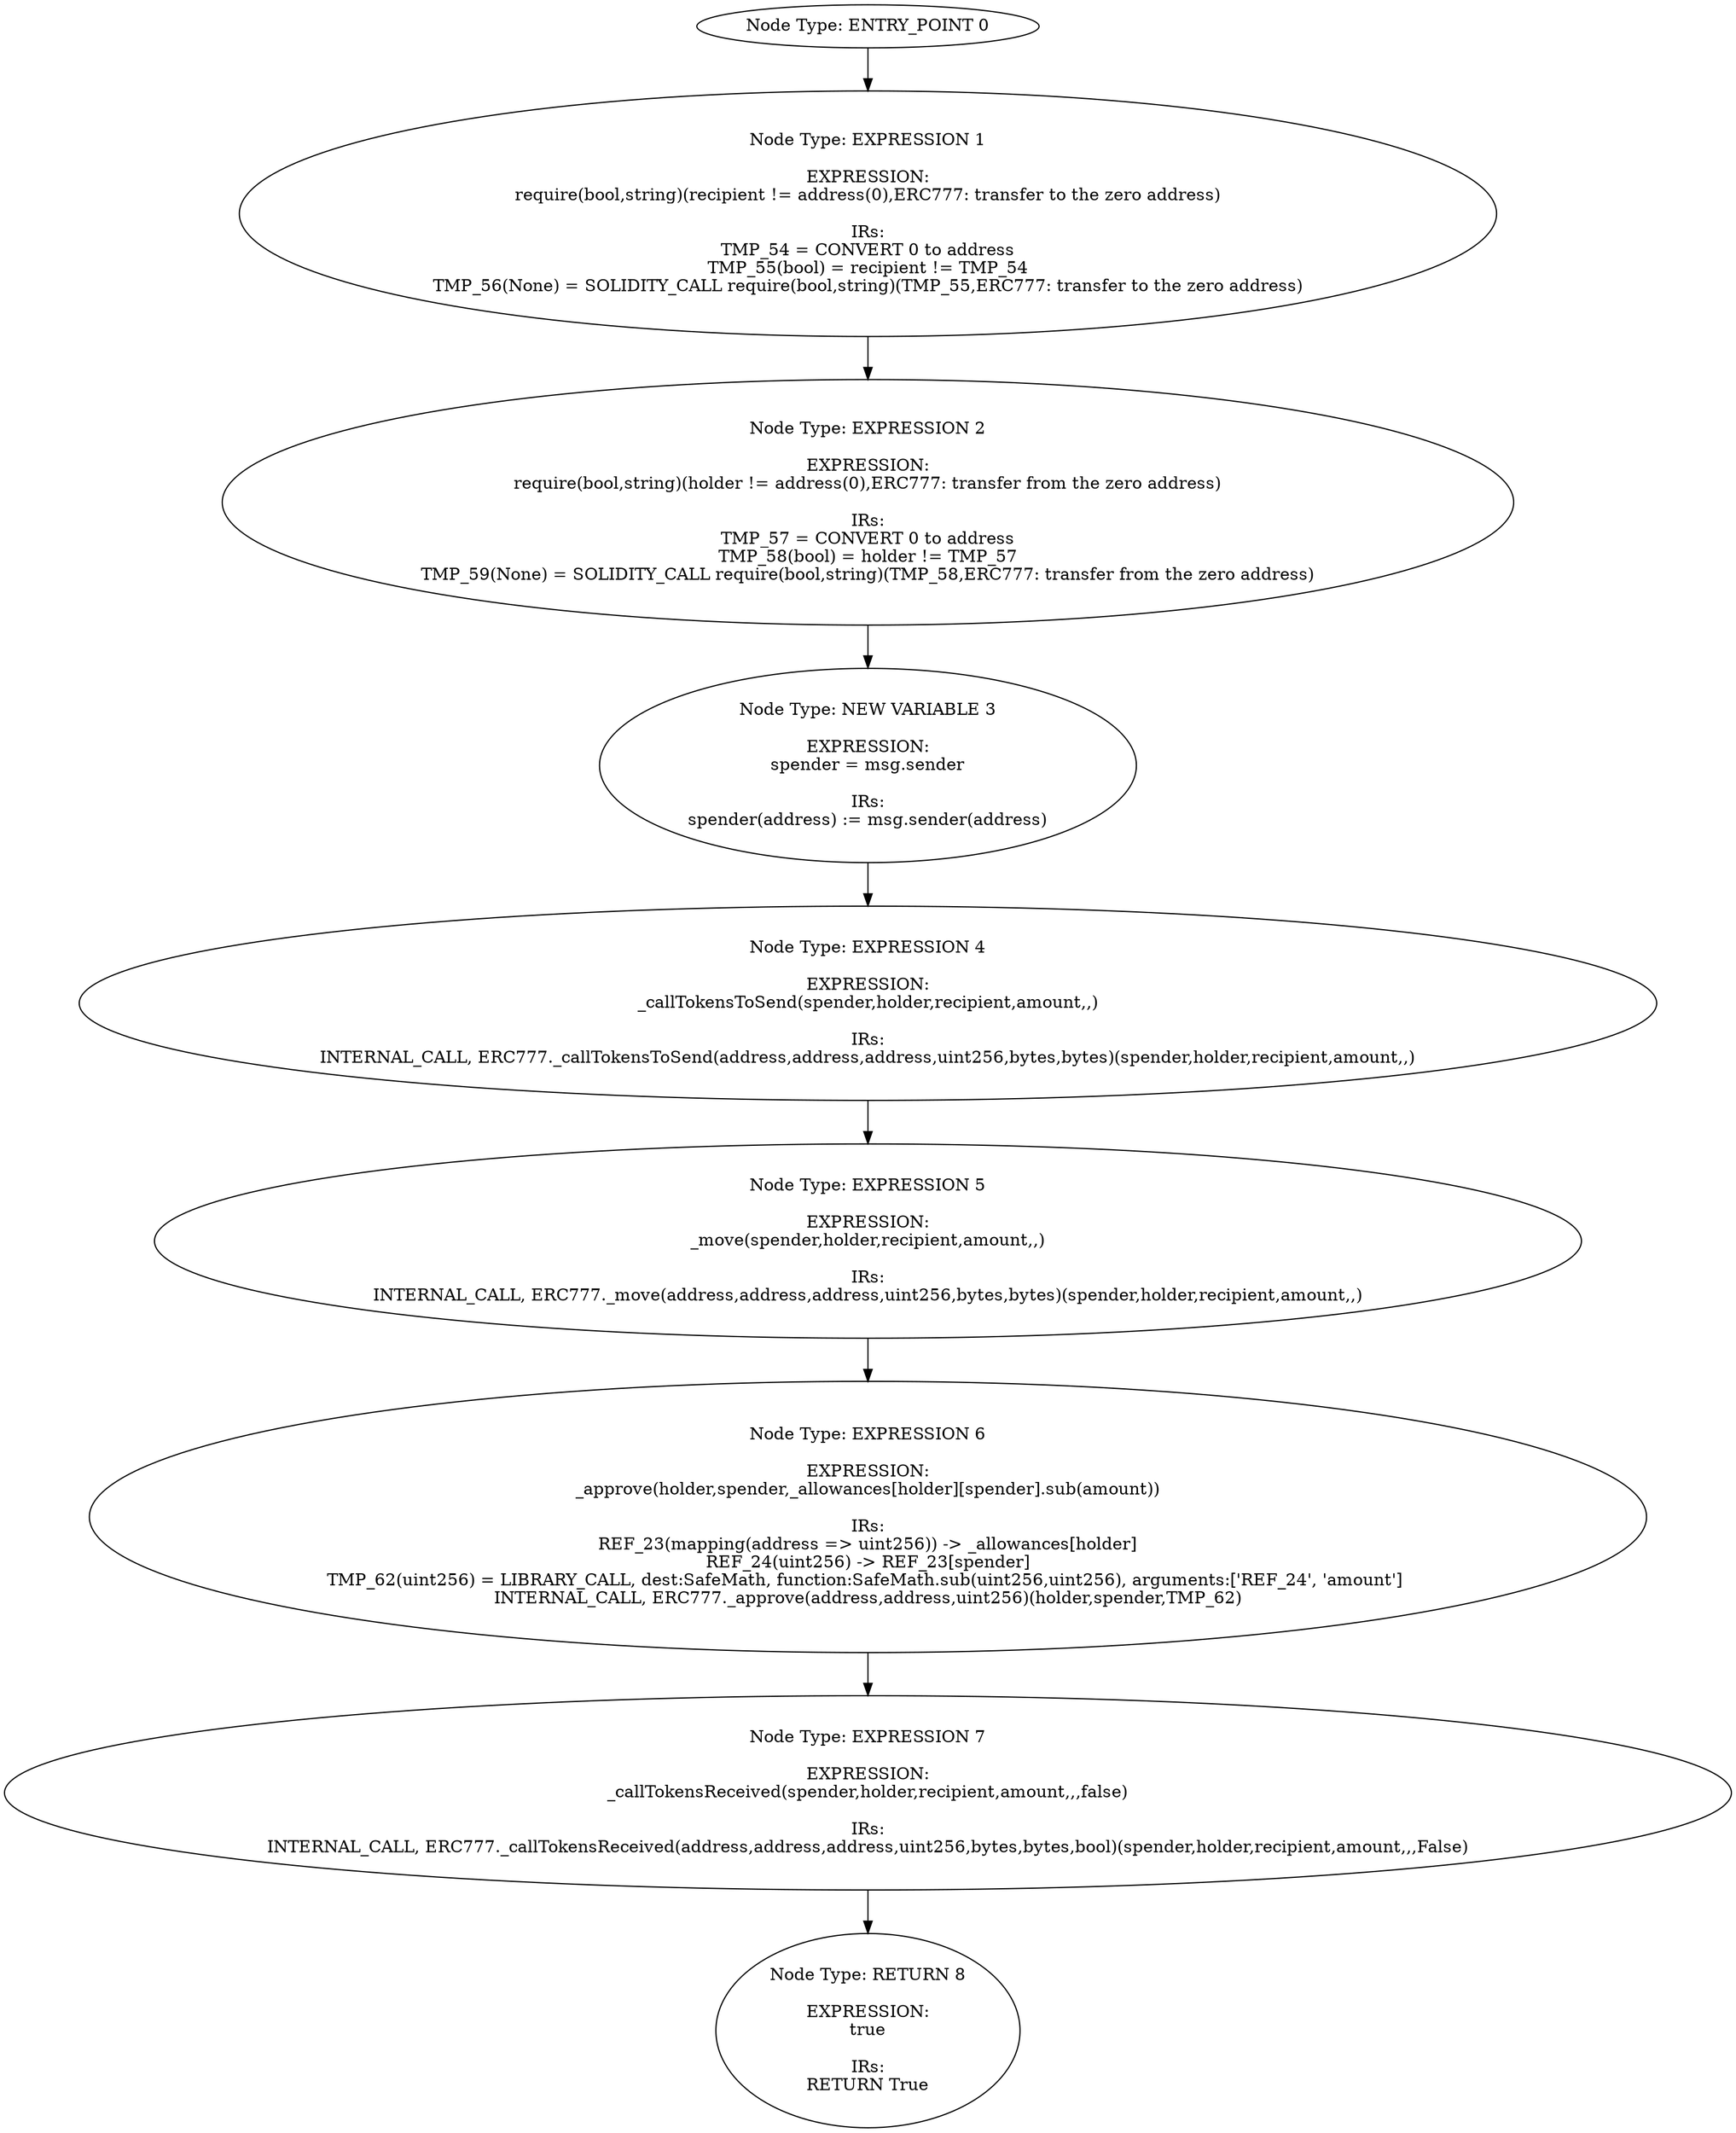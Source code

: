 digraph{
0[label="Node Type: ENTRY_POINT 0
"];
0->1;
1[label="Node Type: EXPRESSION 1

EXPRESSION:
require(bool,string)(recipient != address(0),ERC777: transfer to the zero address)

IRs:
TMP_54 = CONVERT 0 to address
TMP_55(bool) = recipient != TMP_54
TMP_56(None) = SOLIDITY_CALL require(bool,string)(TMP_55,ERC777: transfer to the zero address)"];
1->2;
2[label="Node Type: EXPRESSION 2

EXPRESSION:
require(bool,string)(holder != address(0),ERC777: transfer from the zero address)

IRs:
TMP_57 = CONVERT 0 to address
TMP_58(bool) = holder != TMP_57
TMP_59(None) = SOLIDITY_CALL require(bool,string)(TMP_58,ERC777: transfer from the zero address)"];
2->3;
3[label="Node Type: NEW VARIABLE 3

EXPRESSION:
spender = msg.sender

IRs:
spender(address) := msg.sender(address)"];
3->4;
4[label="Node Type: EXPRESSION 4

EXPRESSION:
_callTokensToSend(spender,holder,recipient,amount,,)

IRs:
INTERNAL_CALL, ERC777._callTokensToSend(address,address,address,uint256,bytes,bytes)(spender,holder,recipient,amount,,)"];
4->5;
5[label="Node Type: EXPRESSION 5

EXPRESSION:
_move(spender,holder,recipient,amount,,)

IRs:
INTERNAL_CALL, ERC777._move(address,address,address,uint256,bytes,bytes)(spender,holder,recipient,amount,,)"];
5->6;
6[label="Node Type: EXPRESSION 6

EXPRESSION:
_approve(holder,spender,_allowances[holder][spender].sub(amount))

IRs:
REF_23(mapping(address => uint256)) -> _allowances[holder]
REF_24(uint256) -> REF_23[spender]
TMP_62(uint256) = LIBRARY_CALL, dest:SafeMath, function:SafeMath.sub(uint256,uint256), arguments:['REF_24', 'amount'] 
INTERNAL_CALL, ERC777._approve(address,address,uint256)(holder,spender,TMP_62)"];
6->7;
7[label="Node Type: EXPRESSION 7

EXPRESSION:
_callTokensReceived(spender,holder,recipient,amount,,,false)

IRs:
INTERNAL_CALL, ERC777._callTokensReceived(address,address,address,uint256,bytes,bytes,bool)(spender,holder,recipient,amount,,,False)"];
7->8;
8[label="Node Type: RETURN 8

EXPRESSION:
true

IRs:
RETURN True"];
}
